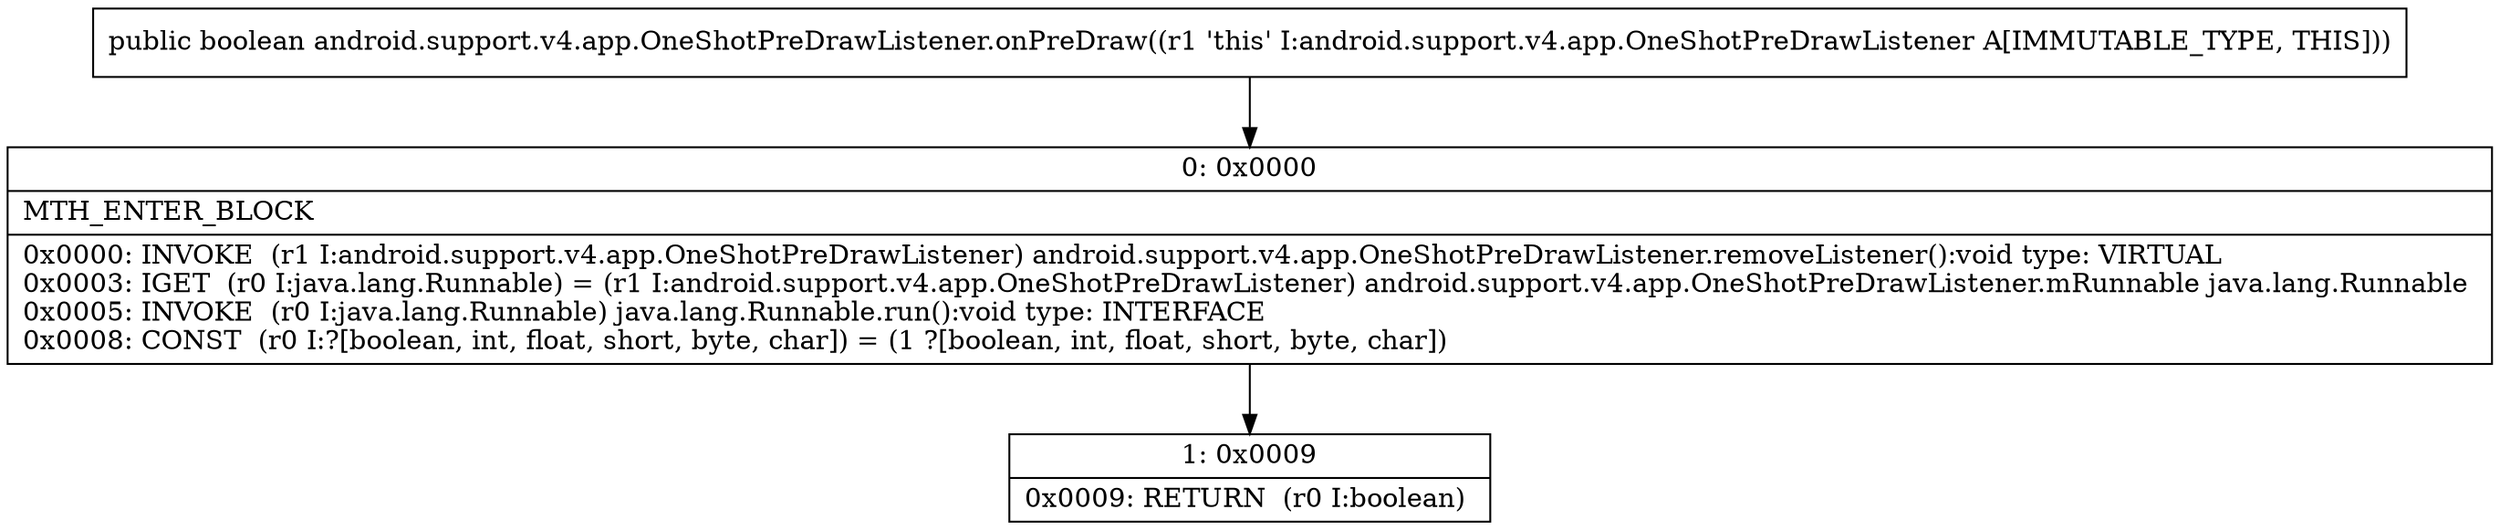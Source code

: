 digraph "CFG forandroid.support.v4.app.OneShotPreDrawListener.onPreDraw()Z" {
Node_0 [shape=record,label="{0\:\ 0x0000|MTH_ENTER_BLOCK\l|0x0000: INVOKE  (r1 I:android.support.v4.app.OneShotPreDrawListener) android.support.v4.app.OneShotPreDrawListener.removeListener():void type: VIRTUAL \l0x0003: IGET  (r0 I:java.lang.Runnable) = (r1 I:android.support.v4.app.OneShotPreDrawListener) android.support.v4.app.OneShotPreDrawListener.mRunnable java.lang.Runnable \l0x0005: INVOKE  (r0 I:java.lang.Runnable) java.lang.Runnable.run():void type: INTERFACE \l0x0008: CONST  (r0 I:?[boolean, int, float, short, byte, char]) = (1 ?[boolean, int, float, short, byte, char]) \l}"];
Node_1 [shape=record,label="{1\:\ 0x0009|0x0009: RETURN  (r0 I:boolean) \l}"];
MethodNode[shape=record,label="{public boolean android.support.v4.app.OneShotPreDrawListener.onPreDraw((r1 'this' I:android.support.v4.app.OneShotPreDrawListener A[IMMUTABLE_TYPE, THIS])) }"];
MethodNode -> Node_0;
Node_0 -> Node_1;
}

